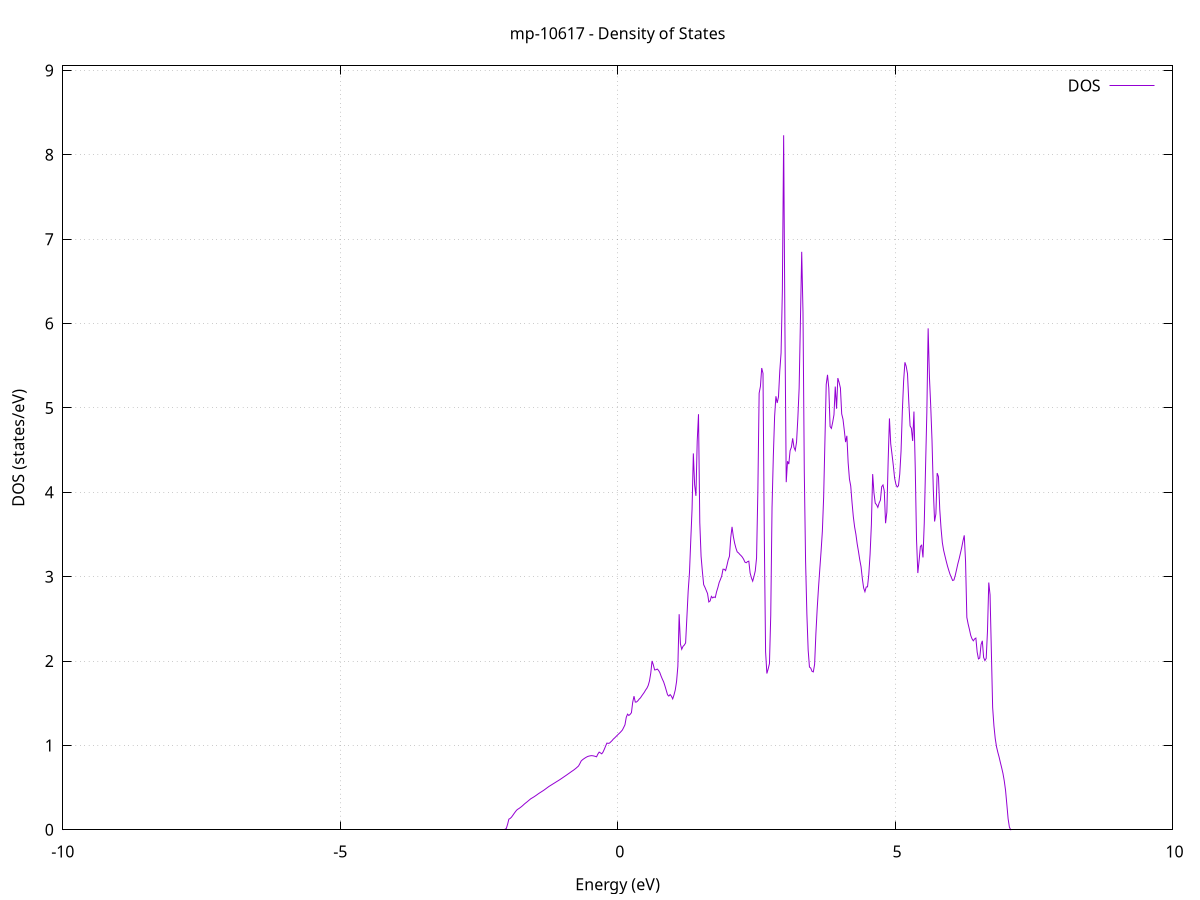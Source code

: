 set title 'mp-10617 - Density of States'
set xlabel 'Energy (eV)'
set ylabel 'DOS (states/eV)'
set grid
set xrange [-10:10]
set yrange [0:9.054]
set xzeroaxis lt -1
set terminal png size 800,600
set output 'mp-10617_dos_gnuplot.png'
plot '-' using 1:2 with lines title 'DOS'
-37.302400 0.000000
-37.279100 0.000000
-37.255900 0.000000
-37.232600 0.000000
-37.209400 0.000000
-37.186100 0.000000
-37.162800 0.000000
-37.139600 0.000000
-37.116300 0.000000
-37.093100 0.000000
-37.069800 0.000000
-37.046600 0.000000
-37.023300 0.000000
-37.000100 0.000000
-36.976800 0.000000
-36.953600 0.000000
-36.930300 0.000000
-36.907100 0.000000
-36.883800 0.000000
-36.860600 0.000000
-36.837300 0.000000
-36.814100 0.000000
-36.790800 0.000000
-36.767600 0.000000
-36.744300 0.000000
-36.721100 0.000000
-36.697800 0.000000
-36.674600 0.000000
-36.651300 0.000000
-36.628100 0.000000
-36.604800 0.000000
-36.581600 0.000000
-36.558300 0.000000
-36.535100 0.000000
-36.511800 0.000000
-36.488600 0.000000
-36.465300 0.000000
-36.442100 0.000000
-36.418800 0.000000
-36.395600 0.000000
-36.372300 0.000000
-36.349100 0.000000
-36.325800 0.000000
-36.302600 0.000000
-36.279300 0.000000
-36.256100 0.000000
-36.232800 0.000000
-36.209600 0.000000
-36.186300 0.000000
-36.163100 0.000000
-36.139800 0.000000
-36.116500 0.000000
-36.093300 0.000000
-36.070000 0.000000
-36.046800 0.000000
-36.023500 0.000000
-36.000300 0.000000
-35.977000 0.000000
-35.953800 0.000000
-35.930500 0.000000
-35.907300 0.000000
-35.884000 0.000000
-35.860800 0.000000
-35.837500 0.000000
-35.814300 0.000000
-35.791000 0.000000
-35.767800 0.000000
-35.744500 0.000000
-35.721300 0.000000
-35.698000 0.000000
-35.674800 0.000000
-35.651500 0.000000
-35.628300 0.000000
-35.605000 0.000000
-35.581800 0.000000
-35.558500 0.000000
-35.535300 0.000000
-35.512000 0.000000
-35.488800 0.000000
-35.465500 0.000000
-35.442300 0.000000
-35.419000 0.000000
-35.395800 0.000000
-35.372500 0.000000
-35.349300 0.000000
-35.326000 0.000000
-35.302800 0.000000
-35.279500 0.000000
-35.256300 0.000000
-35.233000 0.000000
-35.209800 0.000000
-35.186500 17.132900
-35.163300 96.579200
-35.140000 0.000000
-35.116700 0.000000
-35.093500 0.000000
-35.070200 0.000000
-35.047000 0.000000
-35.023700 0.000000
-35.000500 0.000000
-34.977200 0.000000
-34.954000 0.000000
-34.930700 0.000000
-34.907500 0.000000
-34.884200 0.000000
-34.861000 0.000000
-34.837700 0.000000
-34.814500 0.000000
-34.791200 0.000000
-34.768000 0.000000
-34.744700 0.000000
-34.721500 0.000000
-34.698200 0.000000
-34.675000 0.000000
-34.651700 0.000000
-34.628500 0.000000
-34.605200 0.000000
-34.582000 0.000000
-34.558700 0.000000
-34.535500 0.000000
-34.512200 0.000000
-34.489000 0.000000
-34.465700 0.000000
-34.442500 0.000000
-34.419200 0.000000
-34.396000 0.000000
-34.372700 0.000000
-34.349500 0.000000
-34.326200 0.000000
-34.303000 0.000000
-34.279700 0.000000
-34.256500 0.000000
-34.233200 0.000000
-34.210000 0.000000
-34.186700 0.000000
-34.163500 0.000000
-34.140200 0.000000
-34.117000 0.000000
-34.093700 0.000000
-34.070400 0.000000
-34.047200 0.000000
-34.023900 0.000000
-34.000700 0.000000
-33.977400 0.000000
-33.954200 0.000000
-33.930900 0.000000
-33.907700 0.000000
-33.884400 0.000000
-33.861200 0.000000
-33.837900 0.000000
-33.814700 0.000000
-33.791400 0.000000
-33.768200 0.000000
-33.744900 0.000000
-33.721700 0.000000
-33.698400 0.000000
-33.675200 0.000000
-33.651900 0.000000
-33.628700 0.000000
-33.605400 0.000000
-33.582200 0.000000
-33.558900 0.000000
-33.535700 0.000000
-33.512400 0.000000
-33.489200 0.000000
-33.465900 0.000000
-33.442700 0.000000
-33.419400 0.000000
-33.396200 0.000000
-33.372900 0.000000
-33.349700 0.000000
-33.326400 0.000000
-33.303200 0.000000
-33.279900 0.000000
-33.256700 0.000000
-33.233400 0.000000
-33.210200 0.000000
-33.186900 0.000000
-33.163700 0.000000
-33.140400 0.000000
-33.117200 0.000000
-33.093900 0.000000
-33.070600 0.000000
-33.047400 0.000000
-33.024100 0.000000
-33.000900 0.000000
-32.977600 0.000000
-32.954400 0.000000
-32.931100 0.000000
-32.907900 0.000000
-32.884600 0.000000
-32.861400 0.000000
-32.838100 0.000000
-32.814900 0.000000
-32.791600 0.000000
-32.768400 0.000000
-32.745100 0.000000
-32.721900 0.000000
-32.698600 0.000000
-32.675400 0.000000
-32.652100 0.000000
-32.628900 0.000000
-32.605600 0.000000
-32.582400 0.000000
-32.559100 0.000000
-32.535900 0.000000
-32.512600 0.000000
-32.489400 0.000000
-32.466100 0.000000
-32.442900 0.000000
-32.419600 0.000000
-32.396400 0.000000
-32.373100 0.000000
-32.349900 0.000000
-32.326600 0.000000
-32.303400 0.000000
-32.280100 0.000000
-32.256900 0.000000
-32.233600 0.000000
-32.210400 0.000000
-32.187100 0.000000
-32.163900 0.000000
-32.140600 0.000000
-32.117400 0.000000
-32.094100 0.000000
-32.070900 0.000000
-32.047600 0.000000
-32.024300 0.000000
-32.001100 0.000000
-31.977800 0.000000
-31.954600 0.000000
-31.931300 0.000000
-31.908100 0.000000
-31.884800 0.000000
-31.861600 0.000000
-31.838300 0.000000
-31.815100 0.000000
-31.791800 0.000000
-31.768600 0.000000
-31.745300 0.000000
-31.722100 0.000000
-31.698800 0.000000
-31.675600 0.000000
-31.652300 0.000000
-31.629100 0.000000
-31.605800 0.000000
-31.582600 0.000000
-31.559300 0.000000
-31.536100 0.000000
-31.512800 0.000000
-31.489600 0.000000
-31.466300 0.000000
-31.443100 0.000000
-31.419800 0.000000
-31.396600 0.000000
-31.373300 0.000000
-31.350100 0.000000
-31.326800 0.000000
-31.303600 0.000000
-31.280300 0.000000
-31.257100 0.000000
-31.233800 0.000000
-31.210600 0.000000
-31.187300 0.000000
-31.164100 0.000000
-31.140800 0.000000
-31.117600 0.000000
-31.094300 0.000000
-31.071100 0.000000
-31.047800 0.000000
-31.024500 0.000000
-31.001300 0.000000
-30.978000 0.000000
-30.954800 0.000000
-30.931500 0.000000
-30.908300 0.000000
-30.885000 0.000000
-30.861800 0.000000
-30.838500 0.000000
-30.815300 0.000000
-30.792000 0.000000
-30.768800 0.000000
-30.745500 0.000000
-30.722300 0.000000
-30.699000 0.000000
-30.675800 0.000000
-30.652500 0.000000
-30.629300 0.000000
-30.606000 0.000000
-30.582800 0.000000
-30.559500 0.000000
-30.536300 0.000000
-30.513000 0.000000
-30.489800 0.000000
-30.466500 0.000000
-30.443300 0.000000
-30.420000 0.000000
-30.396800 0.000000
-30.373500 0.000000
-30.350300 0.000000
-30.327000 0.000000
-30.303800 0.000000
-30.280500 0.000000
-30.257300 0.000000
-30.234000 0.000000
-30.210800 0.000000
-30.187500 0.000000
-30.164300 0.000000
-30.141000 0.000000
-30.117800 0.000000
-30.094500 0.000000
-30.071300 0.000000
-30.048000 0.000000
-30.024800 0.000000
-30.001500 0.000000
-29.978200 0.000000
-29.955000 0.000000
-29.931700 0.000000
-29.908500 0.000000
-29.885200 0.000000
-29.862000 0.000000
-29.838700 0.000000
-29.815500 0.000000
-29.792200 0.000000
-29.769000 0.000000
-29.745700 0.000000
-29.722500 0.000000
-29.699200 0.000000
-29.676000 0.000000
-29.652700 0.000000
-29.629500 0.000000
-29.606200 0.000000
-29.583000 0.000000
-29.559700 0.000000
-29.536500 0.000000
-29.513200 0.000000
-29.490000 0.000000
-29.466700 0.000000
-29.443500 0.000000
-29.420200 0.000000
-29.397000 0.000000
-29.373700 0.000000
-29.350500 0.000000
-29.327200 0.000000
-29.304000 0.000000
-29.280700 0.000000
-29.257500 0.000000
-29.234200 0.000000
-29.211000 0.000000
-29.187700 0.000000
-29.164500 0.000000
-29.141200 0.000000
-29.118000 0.000000
-29.094700 0.000000
-29.071500 0.000000
-29.048200 0.000000
-29.025000 0.000000
-29.001700 0.000000
-28.978400 0.000000
-28.955200 0.000000
-28.931900 0.000000
-28.908700 0.000000
-28.885400 0.000000
-28.862200 0.000000
-28.838900 0.000000
-28.815700 0.000000
-28.792400 0.000000
-28.769200 0.000000
-28.745900 0.000000
-28.722700 0.000000
-28.699400 0.000000
-28.676200 0.000000
-28.652900 0.000000
-28.629700 0.000000
-28.606400 0.000000
-28.583200 0.000000
-28.559900 0.000000
-28.536700 0.000000
-28.513400 0.000000
-28.490200 0.000000
-28.466900 0.000000
-28.443700 0.000000
-28.420400 0.000000
-28.397200 0.000000
-28.373900 0.000000
-28.350700 0.000000
-28.327400 0.000000
-28.304200 0.000000
-28.280900 0.000000
-28.257700 0.000000
-28.234400 0.000000
-28.211200 0.000000
-28.187900 0.000000
-28.164700 0.000000
-28.141400 0.000000
-28.118200 0.000000
-28.094900 0.000000
-28.071700 0.000000
-28.048400 0.000000
-28.025200 0.000000
-28.001900 0.000000
-27.978700 0.000000
-27.955400 0.000000
-27.932100 0.000000
-27.908900 0.000000
-27.885600 0.000000
-27.862400 0.000000
-27.839100 0.000000
-27.815900 0.000000
-27.792600 0.000000
-27.769400 0.000000
-27.746100 0.000000
-27.722900 0.000000
-27.699600 0.000000
-27.676400 0.000000
-27.653100 0.000000
-27.629900 0.000000
-27.606600 0.000000
-27.583400 0.000000
-27.560100 0.000000
-27.536900 0.000000
-27.513600 0.000000
-27.490400 0.000000
-27.467100 0.000000
-27.443900 0.000000
-27.420600 0.000000
-27.397400 0.000000
-27.374100 0.000000
-27.350900 0.000000
-27.327600 0.000000
-27.304400 0.000000
-27.281100 0.000000
-27.257900 0.000000
-27.234600 0.000000
-27.211400 0.000000
-27.188100 0.000000
-27.164900 0.000000
-27.141600 0.000000
-27.118400 0.000000
-27.095100 0.000000
-27.071900 0.000000
-27.048600 0.000000
-27.025400 0.000000
-27.002100 0.000000
-26.978900 0.000000
-26.955600 0.000000
-26.932300 0.000000
-26.909100 0.000000
-26.885800 0.000000
-26.862600 0.000000
-26.839300 0.000000
-26.816100 0.000000
-26.792800 0.000000
-26.769600 0.000000
-26.746300 0.000000
-26.723100 0.000000
-26.699800 0.000000
-26.676600 0.000000
-26.653300 0.000000
-26.630100 0.000000
-26.606800 0.000000
-26.583600 0.000000
-26.560300 0.000000
-26.537100 0.000000
-26.513800 0.000000
-26.490600 0.000000
-26.467300 0.000000
-26.444100 0.000000
-26.420800 0.000000
-26.397600 0.000000
-26.374300 0.000000
-26.351100 0.000000
-26.327800 0.000000
-26.304600 0.000000
-26.281300 0.000000
-26.258100 0.000000
-26.234800 0.000000
-26.211600 0.000000
-26.188300 0.000000
-26.165100 0.000000
-26.141800 0.000000
-26.118600 0.000000
-26.095300 0.000000
-26.072100 0.000000
-26.048800 0.000000
-26.025600 0.000000
-26.002300 0.000000
-25.979100 0.000000
-25.955800 0.000000
-25.932600 0.000000
-25.909300 0.000000
-25.886000 0.000000
-25.862800 0.000000
-25.839500 0.000000
-25.816300 0.000000
-25.793000 0.000000
-25.769800 0.000000
-25.746500 0.000000
-25.723300 0.000000
-25.700000 0.000000
-25.676800 0.000000
-25.653500 0.000000
-25.630300 0.000000
-25.607000 0.000000
-25.583800 0.000000
-25.560500 0.000000
-25.537300 0.000000
-25.514000 0.000000
-25.490800 0.000000
-25.467500 0.000000
-25.444300 0.000000
-25.421000 0.000000
-25.397800 0.000000
-25.374500 0.000000
-25.351300 0.000000
-25.328000 0.000000
-25.304800 0.000000
-25.281500 0.000000
-25.258300 0.000000
-25.235000 0.000000
-25.211800 0.000000
-25.188500 0.000000
-25.165300 0.000000
-25.142000 0.000000
-25.118800 0.000000
-25.095500 0.000000
-25.072300 0.000000
-25.049000 0.000000
-25.025800 0.000000
-25.002500 0.000000
-24.979300 0.000000
-24.956000 0.000000
-24.932800 0.000000
-24.909500 0.000000
-24.886200 0.000000
-24.863000 0.000000
-24.839700 0.000000
-24.816500 0.000000
-24.793200 0.000000
-24.770000 0.000000
-24.746700 0.000000
-24.723500 0.000000
-24.700200 0.000000
-24.677000 0.000000
-24.653700 0.000000
-24.630500 0.000000
-24.607200 0.000000
-24.584000 0.000000
-24.560700 0.000000
-24.537500 0.000000
-24.514200 0.000000
-24.491000 0.000000
-24.467700 0.000000
-24.444500 0.000000
-24.421200 0.000000
-24.398000 0.000000
-24.374700 0.000000
-24.351500 0.000000
-24.328200 0.000000
-24.305000 0.000000
-24.281700 0.000000
-24.258500 0.000000
-24.235200 0.000000
-24.212000 0.000000
-24.188700 0.000000
-24.165500 0.000000
-24.142200 0.000000
-24.119000 0.000000
-24.095700 0.000000
-24.072500 0.000000
-24.049200 0.000000
-24.026000 0.000000
-24.002700 0.000000
-23.979500 0.000000
-23.956200 0.000000
-23.933000 0.000000
-23.909700 0.000000
-23.886500 0.000000
-23.863200 0.000000
-23.839900 0.000000
-23.816700 0.000000
-23.793400 0.000000
-23.770200 0.000000
-23.746900 0.000000
-23.723700 0.000000
-23.700400 0.000000
-23.677200 0.000000
-23.653900 0.000000
-23.630700 0.000000
-23.607400 0.000000
-23.584200 0.000000
-23.560900 0.000000
-23.537700 0.000000
-23.514400 0.000000
-23.491200 0.000000
-23.467900 0.000000
-23.444700 0.000000
-23.421400 0.000000
-23.398200 0.000000
-23.374900 0.000000
-23.351700 0.000000
-23.328400 0.000000
-23.305200 0.000000
-23.281900 0.000000
-23.258700 0.000000
-23.235400 0.000000
-23.212200 0.000000
-23.188900 0.000000
-23.165700 0.000000
-23.142400 0.000000
-23.119200 0.000000
-23.095900 0.000000
-23.072700 0.000000
-23.049400 0.000000
-23.026200 0.000000
-23.002900 0.000000
-22.979700 0.000000
-22.956400 0.000000
-22.933200 0.000000
-22.909900 0.000000
-22.886700 0.000000
-22.863400 0.000000
-22.840100 0.000000
-22.816900 0.000000
-22.793600 0.000000
-22.770400 0.000000
-22.747100 0.000000
-22.723900 0.000000
-22.700600 0.000000
-22.677400 0.000000
-22.654100 0.000000
-22.630900 0.000000
-22.607600 0.000000
-22.584400 0.000000
-22.561100 0.000000
-22.537900 0.000000
-22.514600 0.000000
-22.491400 0.000000
-22.468100 0.000000
-22.444900 0.000000
-22.421600 0.000000
-22.398400 0.000000
-22.375100 0.000000
-22.351900 0.000000
-22.328600 0.000000
-22.305400 0.000000
-22.282100 0.000000
-22.258900 0.000000
-22.235600 0.000000
-22.212400 0.000000
-22.189100 0.000000
-22.165900 0.000000
-22.142600 0.000000
-22.119400 0.000000
-22.096100 0.000000
-22.072900 0.000000
-22.049600 0.000000
-22.026400 0.000000
-22.003100 0.000000
-21.979900 0.000000
-21.956600 0.000000
-21.933400 0.000000
-21.910100 0.000000
-21.886900 0.000000
-21.863600 0.000000
-21.840400 0.000000
-21.817100 0.000000
-21.793800 0.000000
-21.770600 0.000000
-21.747300 0.000000
-21.724100 0.000000
-21.700800 0.000000
-21.677600 0.000000
-21.654300 0.000000
-21.631100 0.000000
-21.607800 0.000000
-21.584600 0.000000
-21.561300 0.000000
-21.538100 0.000000
-21.514800 0.000000
-21.491600 0.000000
-21.468300 0.000000
-21.445100 0.000000
-21.421800 0.000000
-21.398600 0.000000
-21.375300 0.000000
-21.352100 0.000000
-21.328800 0.000000
-21.305600 0.000000
-21.282300 0.000000
-21.259100 0.000000
-21.235800 0.000000
-21.212600 0.000000
-21.189300 0.000000
-21.166100 0.000000
-21.142800 0.000000
-21.119600 0.000000
-21.096300 0.000000
-21.073100 0.000000
-21.049800 0.000000
-21.026600 0.000000
-21.003300 0.000000
-20.980100 0.000000
-20.956800 0.000000
-20.933600 0.000000
-20.910300 0.000000
-20.887100 0.000000
-20.863800 0.000000
-20.840600 0.000000
-20.817300 0.000000
-20.794100 0.000000
-20.770800 0.000000
-20.747500 0.000000
-20.724300 0.000000
-20.701000 0.000000
-20.677800 0.000000
-20.654500 0.000000
-20.631300 0.000000
-20.608000 0.000000
-20.584800 0.000000
-20.561500 0.000000
-20.538300 0.000000
-20.515000 0.000000
-20.491800 0.000000
-20.468500 0.000000
-20.445300 0.000000
-20.422000 0.000000
-20.398800 0.000000
-20.375500 0.000000
-20.352300 0.000000
-20.329000 0.000000
-20.305800 0.000000
-20.282500 0.000000
-20.259300 0.000000
-20.236000 0.000000
-20.212800 0.000000
-20.189500 0.000000
-20.166300 0.000000
-20.143000 0.000000
-20.119800 0.000000
-20.096500 0.000000
-20.073300 0.000000
-20.050000 0.000000
-20.026800 0.000000
-20.003500 0.000000
-19.980300 0.000000
-19.957000 0.000000
-19.933800 0.000000
-19.910500 0.000000
-19.887300 0.000000
-19.864000 0.000000
-19.840800 0.000000
-19.817500 0.000000
-19.794300 0.000000
-19.771000 0.000000
-19.747700 0.000000
-19.724500 0.000000
-19.701200 0.000000
-19.678000 0.000000
-19.654700 0.000000
-19.631500 0.000000
-19.608200 0.000000
-19.585000 0.000000
-19.561700 0.000000
-19.538500 0.000000
-19.515200 0.000000
-19.492000 0.000000
-19.468700 0.000000
-19.445500 0.000000
-19.422200 0.000000
-19.399000 0.000000
-19.375700 0.000000
-19.352500 0.000000
-19.329200 0.000000
-19.306000 0.000000
-19.282700 0.000000
-19.259500 0.000000
-19.236200 0.000000
-19.213000 0.000000
-19.189700 0.000000
-19.166500 0.000000
-19.143200 0.000000
-19.120000 0.000000
-19.096700 0.000000
-19.073500 0.000000
-19.050200 0.000000
-19.027000 0.000000
-19.003700 0.000000
-18.980500 0.000000
-18.957200 0.000000
-18.934000 0.000000
-18.910700 0.000000
-18.887500 0.000000
-18.864200 0.000000
-18.841000 0.000000
-18.817700 0.000000
-18.794500 0.000000
-18.771200 0.000000
-18.748000 0.000000
-18.724700 0.000000
-18.701400 0.000000
-18.678200 0.000000
-18.654900 0.000000
-18.631700 0.000000
-18.608400 0.000000
-18.585200 0.000000
-18.561900 0.000000
-18.538700 0.000000
-18.515400 0.000000
-18.492200 0.000000
-18.468900 0.000000
-18.445700 0.000000
-18.422400 0.000000
-18.399200 0.000000
-18.375900 0.000000
-18.352700 0.000000
-18.329400 0.000000
-18.306200 0.000000
-18.282900 0.000000
-18.259700 0.000000
-18.236400 0.000000
-18.213200 0.000000
-18.189900 0.000000
-18.166700 0.000000
-18.143400 0.000000
-18.120200 0.000000
-18.096900 0.000000
-18.073700 0.000000
-18.050400 0.000000
-18.027200 0.000000
-18.003900 0.000000
-17.980700 0.000000
-17.957400 0.000000
-17.934200 0.000000
-17.910900 0.000000
-17.887700 0.000000
-17.864400 0.000000
-17.841200 0.000000
-17.817900 0.000000
-17.794700 0.000000
-17.771400 0.000000
-17.748200 0.000000
-17.724900 0.000000
-17.701600 0.000000
-17.678400 0.000000
-17.655100 0.000000
-17.631900 0.000000
-17.608600 0.000000
-17.585400 0.000000
-17.562100 0.000000
-17.538900 0.000000
-17.515600 0.000000
-17.492400 0.000000
-17.469100 0.000000
-17.445900 0.000000
-17.422600 0.000000
-17.399400 0.000000
-17.376100 6.329500
-17.352900 43.288800
-17.329600 77.652400
-17.306400 42.763000
-17.283100 35.571400
-17.259900 32.932000
-17.236600 30.504100
-17.213400 41.279600
-17.190100 25.942600
-17.166900 40.024100
-17.143600 52.730900
-17.120400 55.961900
-17.097100 42.753000
-17.073900 0.000000
-17.050600 0.000000
-17.027400 0.000000
-17.004100 0.000000
-16.980900 0.000000
-16.957600 0.000000
-16.934400 0.000000
-16.911100 0.000000
-16.887900 0.000000
-16.864600 0.000000
-16.841400 0.000000
-16.818100 0.000000
-16.794900 0.000000
-16.771600 0.000000
-16.748400 0.000000
-16.725100 0.000000
-16.701900 0.000000
-16.678600 0.000000
-16.655300 0.000000
-16.632100 0.000000
-16.608800 0.000000
-16.585600 0.000000
-16.562300 0.000000
-16.539100 0.000000
-16.515800 0.000000
-16.492600 0.000000
-16.469300 0.000000
-16.446100 0.000000
-16.422800 0.000000
-16.399600 0.000000
-16.376300 0.000000
-16.353100 0.000000
-16.329800 0.000000
-16.306600 0.000000
-16.283300 0.000000
-16.260100 0.000000
-16.236800 0.000000
-16.213600 0.000000
-16.190300 0.000000
-16.167100 0.000000
-16.143800 0.000000
-16.120600 0.000000
-16.097300 0.000000
-16.074100 0.000000
-16.050800 0.000000
-16.027600 0.000000
-16.004300 0.000000
-15.981100 0.000000
-15.957800 0.000000
-15.934600 0.000000
-15.911300 0.000000
-15.888100 0.000000
-15.864800 0.000000
-15.841600 0.000000
-15.818300 0.000000
-15.795100 0.000000
-15.771800 0.000000
-15.748600 0.000000
-15.725300 0.000000
-15.702100 0.000000
-15.678800 0.000000
-15.655500 0.000000
-15.632300 0.000000
-15.609000 0.000000
-15.585800 0.000000
-15.562500 0.000000
-15.539300 0.000000
-15.516000 0.000000
-15.492800 0.000000
-15.469500 0.000000
-15.446300 0.000000
-15.423000 0.000000
-15.399800 0.000000
-15.376500 0.000000
-15.353300 0.000000
-15.330000 0.000000
-15.306800 0.000000
-15.283500 0.000000
-15.260300 0.000000
-15.237000 0.000000
-15.213800 0.000000
-15.190500 0.000000
-15.167300 0.000000
-15.144000 0.000000
-15.120800 0.000000
-15.097500 0.000000
-15.074300 0.000000
-15.051000 0.000000
-15.027800 0.000000
-15.004500 0.000000
-14.981300 0.000000
-14.958000 0.000000
-14.934800 0.000000
-14.911500 0.000000
-14.888300 0.000000
-14.865000 0.000000
-14.841800 0.000000
-14.818500 0.000000
-14.795300 0.000000
-14.772000 0.000000
-14.748800 0.000000
-14.725500 0.000000
-14.702300 0.000000
-14.679000 0.000000
-14.655800 0.000000
-14.632500 0.000000
-14.609200 0.000000
-14.586000 0.000000
-14.562700 0.000000
-14.539500 0.000000
-14.516200 0.000000
-14.493000 0.000000
-14.469700 0.000000
-14.446500 0.000000
-14.423200 0.000000
-14.400000 0.000000
-14.376700 0.000000
-14.353500 0.000000
-14.330200 0.000000
-14.307000 0.000000
-14.283700 0.000000
-14.260500 0.000000
-14.237200 0.000000
-14.214000 0.000000
-14.190700 0.000000
-14.167500 0.000000
-14.144200 0.000000
-14.121000 0.000000
-14.097700 0.000000
-14.074500 0.000000
-14.051200 0.000000
-14.028000 0.000000
-14.004700 0.000000
-13.981500 0.000000
-13.958200 0.000000
-13.935000 0.000000
-13.911700 0.000000
-13.888500 0.000000
-13.865200 0.000000
-13.842000 0.000000
-13.818700 0.000000
-13.795500 0.000000
-13.772200 0.000000
-13.749000 0.000000
-13.725700 0.000000
-13.702500 0.000000
-13.679200 0.000000
-13.656000 0.000000
-13.632700 0.000000
-13.609400 0.000000
-13.586200 0.000000
-13.562900 0.000000
-13.539700 0.000000
-13.516400 0.000000
-13.493200 0.000000
-13.469900 0.000000
-13.446700 0.000000
-13.423400 0.000000
-13.400200 0.000000
-13.376900 0.000000
-13.353700 0.000000
-13.330400 0.000000
-13.307200 0.000000
-13.283900 0.000000
-13.260700 0.000000
-13.237400 0.000000
-13.214200 0.000000
-13.190900 0.000000
-13.167700 0.000000
-13.144400 0.000000
-13.121200 0.000000
-13.097900 0.000000
-13.074700 0.000000
-13.051400 0.000000
-13.028200 0.000000
-13.004900 0.000000
-12.981700 0.000000
-12.958400 0.000000
-12.935200 0.000000
-12.911900 0.000000
-12.888700 0.000000
-12.865400 0.000000
-12.842200 0.000000
-12.818900 0.000000
-12.795700 0.000000
-12.772400 0.000000
-12.749200 0.000000
-12.725900 0.000000
-12.702700 0.000000
-12.679400 0.000000
-12.656200 0.000000
-12.632900 0.000000
-12.609700 0.000000
-12.586400 0.000000
-12.563100 0.000000
-12.539900 0.000000
-12.516600 0.000000
-12.493400 0.000000
-12.470100 0.000000
-12.446900 0.000000
-12.423600 0.000000
-12.400400 0.000000
-12.377100 0.000000
-12.353900 0.000000
-12.330600 0.000000
-12.307400 0.000000
-12.284100 0.000000
-12.260900 0.000000
-12.237600 0.000000
-12.214400 0.000000
-12.191100 0.000000
-12.167900 0.000000
-12.144600 0.000000
-12.121400 0.000000
-12.098100 0.000000
-12.074900 0.000000
-12.051600 0.000000
-12.028400 0.000000
-12.005100 0.000000
-11.981900 0.000000
-11.958600 0.000000
-11.935400 0.000000
-11.912100 0.000000
-11.888900 0.000000
-11.865600 0.000000
-11.842400 0.000000
-11.819100 0.000000
-11.795900 0.000000
-11.772600 0.000000
-11.749400 0.000000
-11.726100 0.000000
-11.702900 0.000000
-11.679600 0.000000
-11.656400 0.000000
-11.633100 0.000000
-11.609900 0.000000
-11.586600 0.000000
-11.563300 0.000000
-11.540100 0.000000
-11.516800 0.000000
-11.493600 0.000000
-11.470300 0.000000
-11.447100 0.000000
-11.423800 0.000000
-11.400600 0.000000
-11.377300 0.000000
-11.354100 0.000000
-11.330800 0.000000
-11.307600 0.000000
-11.284300 0.000000
-11.261100 0.000000
-11.237800 0.000000
-11.214600 0.000000
-11.191300 0.000000
-11.168100 0.000000
-11.144800 0.000000
-11.121600 0.000000
-11.098300 0.000000
-11.075100 0.000000
-11.051800 0.000000
-11.028600 0.000000
-11.005300 0.000000
-10.982100 0.000000
-10.958800 0.000000
-10.935600 0.000000
-10.912300 0.000000
-10.889100 0.000000
-10.865800 0.000000
-10.842600 0.000000
-10.819300 0.000000
-10.796100 0.000000
-10.772800 0.000000
-10.749600 0.000000
-10.726300 0.000000
-10.703100 0.000000
-10.679800 0.000000
-10.656600 0.000000
-10.633300 0.000000
-10.610100 0.000000
-10.586800 0.000000
-10.563600 0.000000
-10.540300 0.000000
-10.517000 0.000000
-10.493800 0.000000
-10.470500 0.000000
-10.447300 0.000000
-10.424000 0.000000
-10.400800 0.000000
-10.377500 0.000000
-10.354300 0.000000
-10.331000 0.000000
-10.307800 0.000000
-10.284500 0.000000
-10.261300 0.000000
-10.238000 0.000000
-10.214800 0.000000
-10.191500 0.000000
-10.168300 0.000000
-10.145000 0.000000
-10.121800 0.000000
-10.098500 0.000000
-10.075300 0.000000
-10.052000 0.000000
-10.028800 0.000000
-10.005500 0.000000
-9.982300 0.000000
-9.959000 0.000000
-9.935800 0.000000
-9.912500 0.000000
-9.889300 0.000000
-9.866000 0.000000
-9.842800 0.000000
-9.819500 0.000000
-9.796300 0.000000
-9.773000 0.000000
-9.749800 0.000000
-9.726500 0.000000
-9.703300 0.000000
-9.680000 0.000000
-9.656800 0.000000
-9.633500 0.000000
-9.610300 0.000000
-9.587000 0.000000
-9.563800 0.000000
-9.540500 0.000000
-9.517200 0.000000
-9.494000 0.000000
-9.470700 0.000000
-9.447500 0.000000
-9.424200 0.000000
-9.401000 0.000000
-9.377700 0.000000
-9.354500 0.000000
-9.331200 0.000000
-9.308000 0.000000
-9.284700 0.000000
-9.261500 0.000000
-9.238200 0.000000
-9.215000 0.000000
-9.191700 0.000000
-9.168500 0.000000
-9.145200 0.000000
-9.122000 0.000000
-9.098700 0.000000
-9.075500 0.000000
-9.052200 0.000000
-9.029000 0.000000
-9.005700 0.000000
-8.982500 0.000000
-8.959200 0.000000
-8.936000 0.000000
-8.912700 0.000000
-8.889500 0.000000
-8.866200 0.000000
-8.843000 0.000000
-8.819700 0.000000
-8.796500 0.000000
-8.773200 0.000000
-8.750000 0.000000
-8.726700 0.000000
-8.703500 0.000000
-8.680200 0.000000
-8.657000 0.000000
-8.633700 0.000000
-8.610500 0.000000
-8.587200 0.000000
-8.564000 0.000000
-8.540700 0.000000
-8.517500 0.000000
-8.494200 0.000000
-8.470900 0.000000
-8.447700 0.000000
-8.424400 0.000000
-8.401200 0.000000
-8.377900 0.000000
-8.354700 0.000000
-8.331400 0.000000
-8.308200 0.000000
-8.284900 0.000000
-8.261700 0.000000
-8.238400 0.000000
-8.215200 0.000000
-8.191900 0.000000
-8.168700 0.000000
-8.145400 0.000000
-8.122200 0.000000
-8.098900 0.000000
-8.075700 0.000000
-8.052400 0.000000
-8.029200 0.000000
-8.005900 0.000000
-7.982700 0.000000
-7.959400 0.000000
-7.936200 0.000000
-7.912900 0.000000
-7.889700 0.000000
-7.866400 0.000000
-7.843200 0.000000
-7.819900 0.000000
-7.796700 0.000000
-7.773400 0.000000
-7.750200 0.000000
-7.726900 0.000000
-7.703700 0.000000
-7.680400 0.000000
-7.657200 0.000000
-7.633900 0.000000
-7.610700 0.000000
-7.587400 0.000000
-7.564200 0.000000
-7.540900 0.000000
-7.517700 0.000000
-7.494400 0.000000
-7.471100 0.000000
-7.447900 0.000000
-7.424600 0.000000
-7.401400 0.000000
-7.378100 0.000000
-7.354900 0.000000
-7.331600 0.000000
-7.308400 0.000000
-7.285100 0.000000
-7.261900 0.000000
-7.238600 0.000000
-7.215400 0.000000
-7.192100 0.000000
-7.168900 0.000000
-7.145600 0.000000
-7.122400 0.000000
-7.099100 0.000000
-7.075900 0.000000
-7.052600 0.000000
-7.029400 0.000000
-7.006100 0.000000
-6.982900 0.000000
-6.959600 0.000000
-6.936400 0.000000
-6.913100 0.000000
-6.889900 0.000000
-6.866600 0.000000
-6.843400 0.000000
-6.820100 0.000000
-6.796900 0.000000
-6.773600 0.000000
-6.750400 0.000000
-6.727100 0.000000
-6.703900 0.000000
-6.680600 0.000000
-6.657400 0.000000
-6.634100 0.000000
-6.610900 0.000000
-6.587600 0.000000
-6.564400 0.000000
-6.541100 0.000000
-6.517900 0.000000
-6.494600 0.000000
-6.471400 0.000000
-6.448100 0.000000
-6.424800 0.000000
-6.401600 0.000000
-6.378300 0.000000
-6.355100 0.000000
-6.331800 0.000000
-6.308600 0.000000
-6.285300 0.000000
-6.262100 0.000000
-6.238800 0.000000
-6.215600 0.000000
-6.192300 0.000000
-6.169100 0.000000
-6.145800 0.000000
-6.122600 0.000000
-6.099300 0.000000
-6.076100 0.000000
-6.052800 0.000000
-6.029600 0.000000
-6.006300 0.000000
-5.983100 0.000000
-5.959800 0.000000
-5.936600 0.000000
-5.913300 0.000000
-5.890100 0.000000
-5.866800 0.000000
-5.843600 0.000000
-5.820300 0.000000
-5.797100 0.000000
-5.773800 0.000000
-5.750600 0.000000
-5.727300 0.000000
-5.704100 0.000000
-5.680800 0.000000
-5.657600 0.000000
-5.634300 0.000000
-5.611100 0.000000
-5.587800 0.000000
-5.564600 0.000000
-5.541300 0.000000
-5.518100 0.000000
-5.494800 0.000000
-5.471600 0.000000
-5.448300 0.000000
-5.425100 0.000000
-5.401800 0.000000
-5.378500 0.000000
-5.355300 0.000000
-5.332000 0.000000
-5.308800 0.000000
-5.285500 0.000000
-5.262300 0.000000
-5.239000 0.000000
-5.215800 0.000000
-5.192500 0.000000
-5.169300 0.000000
-5.146000 0.000000
-5.122800 0.000000
-5.099500 0.000000
-5.076300 0.000000
-5.053000 0.000000
-5.029800 0.000000
-5.006500 0.000000
-4.983300 0.000000
-4.960000 0.000000
-4.936800 0.000000
-4.913500 0.000000
-4.890300 0.000000
-4.867000 0.000000
-4.843800 0.000000
-4.820500 0.000000
-4.797300 0.000000
-4.774000 0.000000
-4.750800 0.000000
-4.727500 0.000000
-4.704300 0.000000
-4.681000 0.000000
-4.657800 0.000000
-4.634500 0.000000
-4.611300 0.000000
-4.588000 0.000000
-4.564800 0.000000
-4.541500 0.000000
-4.518300 0.000000
-4.495000 0.000000
-4.471800 0.000000
-4.448500 0.000000
-4.425300 0.000000
-4.402000 0.000000
-4.378700 0.000000
-4.355500 0.000000
-4.332200 0.000000
-4.309000 0.000000
-4.285700 0.000000
-4.262500 0.000000
-4.239200 0.000000
-4.216000 0.000000
-4.192700 0.000000
-4.169500 0.000000
-4.146200 0.000000
-4.123000 0.000000
-4.099700 0.000000
-4.076500 0.000000
-4.053200 0.000000
-4.030000 0.000000
-4.006700 0.000000
-3.983500 0.000000
-3.960200 0.000000
-3.937000 0.000000
-3.913700 0.000000
-3.890500 0.000000
-3.867200 0.000000
-3.844000 0.000000
-3.820700 0.000000
-3.797500 0.000000
-3.774200 0.000000
-3.751000 0.000000
-3.727700 0.000000
-3.704500 0.000000
-3.681200 0.000000
-3.658000 0.000000
-3.634700 0.000000
-3.611500 0.000000
-3.588200 0.000000
-3.565000 0.000000
-3.541700 0.000000
-3.518500 0.000000
-3.495200 0.000000
-3.472000 0.000000
-3.448700 0.000000
-3.425500 0.000000
-3.402200 0.000000
-3.379000 0.000000
-3.355700 0.000000
-3.332400 0.000000
-3.309200 0.000000
-3.285900 0.000000
-3.262700 0.000000
-3.239400 0.000000
-3.216200 0.000000
-3.192900 0.000000
-3.169700 0.000000
-3.146400 0.000000
-3.123200 0.000000
-3.099900 0.000000
-3.076700 0.000000
-3.053400 0.000000
-3.030200 0.000000
-3.006900 0.000000
-2.983700 0.000000
-2.960400 0.000000
-2.937200 0.000000
-2.913900 0.000000
-2.890700 0.000000
-2.867400 0.000000
-2.844200 0.000000
-2.820900 0.000000
-2.797700 0.000000
-2.774400 0.000000
-2.751200 0.000000
-2.727900 0.000000
-2.704700 0.000000
-2.681400 0.000000
-2.658200 0.000000
-2.634900 0.000000
-2.611700 0.000000
-2.588400 0.000000
-2.565200 0.000000
-2.541900 0.000000
-2.518700 0.000000
-2.495400 0.000000
-2.472200 0.000000
-2.448900 0.000000
-2.425700 0.000000
-2.402400 0.000000
-2.379200 0.000000
-2.355900 0.000000
-2.332600 0.000000
-2.309400 0.000000
-2.286100 0.000000
-2.262900 0.000000
-2.239600 0.000000
-2.216400 0.000000
-2.193100 0.000000
-2.169900 0.000000
-2.146600 0.000000
-2.123400 0.000000
-2.100100 0.000000
-2.076900 0.000000
-2.053600 0.000000
-2.030400 0.000000
-2.007100 0.014800
-1.983900 0.063700
-1.960600 0.125800
-1.937400 0.134300
-1.914100 0.148800
-1.890900 0.169500
-1.867600 0.191700
-1.844400 0.212400
-1.821100 0.232100
-1.797900 0.244100
-1.774600 0.253900
-1.751400 0.265000
-1.728100 0.277100
-1.704900 0.290600
-1.681600 0.304800
-1.658400 0.317400
-1.635100 0.329300
-1.611900 0.342300
-1.588600 0.355200
-1.565400 0.367600
-1.542100 0.376700
-1.518900 0.385800
-1.495600 0.395800
-1.472400 0.406300
-1.449100 0.417200
-1.425900 0.428200
-1.402600 0.438400
-1.379400 0.448100
-1.356100 0.457900
-1.332900 0.467900
-1.309600 0.478800
-1.286300 0.490300
-1.263100 0.501500
-1.239800 0.512800
-1.216600 0.522400
-1.193300 0.531900
-1.170100 0.541400
-1.146800 0.550900
-1.123600 0.560500
-1.100300 0.570300
-1.077100 0.579600
-1.053800 0.589200
-1.030600 0.599200
-1.007300 0.609500
-0.984100 0.620000
-0.960800 0.630500
-0.937600 0.640900
-0.914300 0.651600
-0.891100 0.662400
-0.867800 0.673200
-0.844600 0.684200
-0.821300 0.694900
-0.798100 0.705100
-0.774800 0.716700
-0.751600 0.728800
-0.728300 0.742300
-0.705100 0.756000
-0.681800 0.783300
-0.658600 0.814000
-0.635300 0.828900
-0.612100 0.840200
-0.588800 0.850600
-0.565600 0.859900
-0.542300 0.868000
-0.519100 0.873000
-0.495800 0.876300
-0.472600 0.878600
-0.449300 0.877200
-0.426100 0.874200
-0.402800 0.869900
-0.379600 0.865000
-0.356300 0.897700
-0.333100 0.920600
-0.309800 0.910800
-0.286500 0.900100
-0.263300 0.920900
-0.240000 0.954700
-0.216800 0.992400
-0.193500 1.027300
-0.170300 1.024400
-0.147000 1.027000
-0.123800 1.041800
-0.100500 1.056700
-0.077300 1.075200
-0.054000 1.088600
-0.030800 1.104000
-0.007500 1.119400
0.015700 1.134500
0.039000 1.148600
0.062200 1.164900
0.085500 1.182400
0.108700 1.212600
0.132000 1.244300
0.155200 1.332600
0.178500 1.370600
0.201700 1.354700
0.225000 1.367700
0.248200 1.387600
0.271500 1.511100
0.294700 1.583100
0.318000 1.513100
0.341200 1.514900
0.364500 1.529000
0.387700 1.548600
0.411000 1.563300
0.434200 1.586800
0.457500 1.608200
0.480700 1.629800
0.504000 1.656300
0.527200 1.677700
0.550500 1.709800
0.573700 1.764200
0.597000 1.856900
0.620200 2.001300
0.643500 1.954000
0.666700 1.894700
0.690000 1.896900
0.713200 1.905000
0.736500 1.889900
0.759800 1.863800
0.783000 1.821400
0.806300 1.784800
0.829500 1.751700
0.852800 1.704600
0.876000 1.652800
0.899300 1.599700
0.922500 1.584600
0.945800 1.602400
0.969000 1.583500
0.992300 1.551300
1.015500 1.598100
1.038800 1.658100
1.062000 1.758000
1.085300 1.937700
1.108500 2.554800
1.131800 2.201300
1.155000 2.139100
1.178300 2.174100
1.201500 2.189000
1.224800 2.214600
1.248000 2.518800
1.271300 2.830400
1.294500 3.046600
1.317800 3.429900
1.341000 3.798300
1.364300 4.461000
1.387500 4.087300
1.410800 3.957800
1.434000 4.606400
1.457300 4.925200
1.480500 3.641100
1.503800 3.240700
1.527000 3.061700
1.550300 2.905600
1.573500 2.873400
1.596800 2.836900
1.620000 2.800200
1.643300 2.700300
1.666500 2.712200
1.689800 2.766400
1.713000 2.748300
1.736300 2.759500
1.759600 2.752600
1.782800 2.820600
1.806100 2.870400
1.829300 2.929900
1.852600 2.966800
1.875800 3.008100
1.899100 3.088600
1.922300 3.087200
1.945600 3.071700
1.968800 3.129600
1.992100 3.197400
2.015300 3.241900
2.038600 3.464600
2.061800 3.589900
2.085100 3.475600
2.108300 3.397900
2.131600 3.338500
2.154800 3.293800
2.178100 3.281700
2.201300 3.263900
2.224600 3.249100
2.247800 3.231100
2.271100 3.205900
2.294300 3.172000
2.317600 3.164800
2.340800 3.178200
2.364100 3.183800
2.387300 3.044000
2.410600 2.986800
2.433800 2.946700
2.457100 3.003200
2.480300 3.068500
2.503600 3.222100
2.526800 4.006000
2.550100 5.174300
2.573300 5.255400
2.596600 5.472700
2.619800 5.409400
2.643100 3.475300
2.666300 2.109200
2.689600 1.852200
2.712800 1.906100
2.736100 1.969900
2.759300 2.542400
2.782600 3.821000
2.805900 4.427400
2.829100 4.899100
2.852400 5.138300
2.875600 5.058600
2.898900 5.131000
2.922100 5.437100
2.945400 5.651000
2.968600 6.385700
2.991900 8.231200
3.015100 5.928900
3.038400 4.119700
3.061600 4.367900
3.084900 4.334300
3.108100 4.493600
3.131400 4.534300
3.154600 4.639800
3.177900 4.532700
3.201100 4.496200
3.224400 4.596200
3.247600 4.877000
3.270900 5.232800
3.294100 6.026000
3.317400 6.850300
3.340600 6.131200
3.363900 4.244800
3.387100 3.184700
3.410400 2.557500
3.433600 2.130000
3.456900 1.928800
3.480100 1.916100
3.503400 1.877600
3.526600 1.871100
3.549900 1.961000
3.573100 2.326500
3.596400 2.620300
3.619600 2.864500
3.642900 3.085500
3.666100 3.297900
3.689400 3.536100
3.712600 3.939600
3.735900 4.611000
3.759100 5.278700
3.782400 5.392300
3.805700 5.234500
3.828900 4.779400
3.852200 4.757300
3.875400 4.829200
3.898700 4.918500
3.921900 5.253200
3.945200 4.990300
3.968400 5.353800
3.991700 5.301300
4.014900 5.235900
4.038200 4.929000
4.061400 4.866100
4.084700 4.735100
4.107900 4.595000
4.131200 4.669600
4.154400 4.350800
4.177700 4.156500
4.200900 4.074200
4.224200 3.879900
4.247400 3.712000
4.270700 3.589400
4.293900 3.503100
4.317200 3.388600
4.340400 3.298900
4.363700 3.199300
4.386900 3.116900
4.410200 2.976000
4.433400 2.866000
4.456700 2.821800
4.479900 2.877200
4.503200 2.879500
4.526400 3.025600
4.549700 3.267100
4.572900 3.614500
4.596200 4.215800
4.619400 3.993800
4.642700 3.870700
4.665900 3.852900
4.689200 3.821000
4.712400 3.873200
4.735700 3.906200
4.758900 4.066100
4.782200 4.086800
4.805400 4.016300
4.828700 3.633300
4.852000 3.765700
4.875200 4.366400
4.898500 4.875400
4.921700 4.574300
4.945000 4.448400
4.968200 4.317800
4.991500 4.170200
5.014700 4.095000
5.038000 4.062300
5.061200 4.077900
5.084500 4.215500
5.107700 4.487300
5.131000 4.961800
5.154200 5.319700
5.177500 5.540700
5.200700 5.493000
5.224000 5.404600
5.247200 5.073300
5.270500 4.786600
5.293700 4.758400
5.317000 4.608000
5.340200 4.957000
5.363500 4.291900
5.386700 3.439400
5.410000 3.042700
5.433200 3.190700
5.456500 3.358400
5.479700 3.373200
5.503000 3.227700
5.526200 3.637900
5.549500 4.302000
5.572700 4.949300
5.596000 5.943300
5.619200 5.366400
5.642500 5.023400
5.665700 4.616300
5.689000 4.032300
5.712200 3.653800
5.735500 3.743500
5.758700 4.227700
5.782000 4.185100
5.805200 3.798700
5.828500 3.573000
5.851800 3.404900
5.875000 3.312900
5.898300 3.248100
5.921500 3.185000
5.944800 3.125700
5.968000 3.074000
5.991300 3.026700
6.014500 2.989700
6.037800 2.954400
6.061000 2.960700
6.084300 3.013900
6.107500 3.081100
6.130800 3.150900
6.154000 3.209500
6.177300 3.275800
6.200500 3.343700
6.223800 3.423100
6.247000 3.489600
6.270300 3.180400
6.293500 2.517300
6.316800 2.439100
6.340000 2.374800
6.363300 2.304500
6.386500 2.263800
6.409800 2.239800
6.433000 2.261800
6.456300 2.272100
6.479500 2.106100
6.502800 2.025300
6.526000 2.035500
6.549300 2.194300
6.572500 2.239800
6.595800 2.043400
6.619000 2.005300
6.642300 2.031500
6.665500 2.354400
6.688800 2.930400
6.712000 2.784300
6.735300 2.117900
6.758500 1.449700
6.781800 1.231700
6.805000 1.082500
6.828300 0.984400
6.851500 0.919300
6.874800 0.862500
6.898100 0.796800
6.921300 0.734600
6.944600 0.667600
6.967800 0.580000
6.991100 0.467600
7.014300 0.300400
7.037600 0.129100
7.060800 0.030900
7.084100 0.000100
7.107300 0.000000
7.130600 0.000000
7.153800 0.000000
7.177100 0.000000
7.200300 0.000000
7.223600 0.000000
7.246800 0.000000
7.270100 0.000000
7.293300 0.000000
7.316600 0.000000
7.339800 0.000000
7.363100 0.000000
7.386300 0.000000
7.409600 0.000000
7.432800 0.000000
7.456100 0.000000
7.479300 0.000000
7.502600 0.000000
7.525800 0.000000
7.549100 0.000000
7.572300 0.000000
7.595600 0.000000
7.618800 0.000000
7.642100 0.000000
7.665300 0.000000
7.688600 0.000000
7.711800 0.000000
7.735100 0.000000
7.758300 0.000000
7.781600 0.000000
7.804800 0.000000
7.828100 0.000000
7.851300 0.000000
7.874600 0.000000
7.897900 0.000000
7.921100 0.000000
7.944400 0.000000
7.967600 0.000000
7.990900 0.000000
8.014100 0.000000
8.037400 0.000000
8.060600 0.000000
8.083900 0.000000
8.107100 0.000000
8.130400 0.000000
8.153600 0.000000
8.176900 0.000000
8.200100 0.000000
8.223400 0.000000
8.246600 0.000000
8.269900 0.000000
8.293100 0.000000
8.316400 0.000000
8.339600 0.000000
8.362900 0.000000
8.386100 0.000000
8.409400 0.000000
8.432600 0.000000
8.455900 0.000000
8.479100 0.000000
8.502400 0.000000
8.525600 0.000000
8.548900 0.000000
8.572100 0.000000
8.595400 0.000000
8.618600 0.000000
8.641900 0.000000
8.665100 0.000000
8.688400 0.000000
8.711600 0.000000
8.734900 0.000000
8.758100 0.000000
8.781400 0.000000
8.804600 0.000000
8.827900 0.000000
8.851100 0.000000
8.874400 0.000000
8.897600 0.000000
8.920900 0.000000
8.944200 0.000000
8.967400 0.000000
8.990700 0.000000
9.013900 0.000000
9.037200 0.000000
9.060400 0.000000
9.083700 0.000000
9.106900 0.000000
9.130200 0.000000
9.153400 0.000000
9.176700 0.000000
9.199900 0.000000
e
